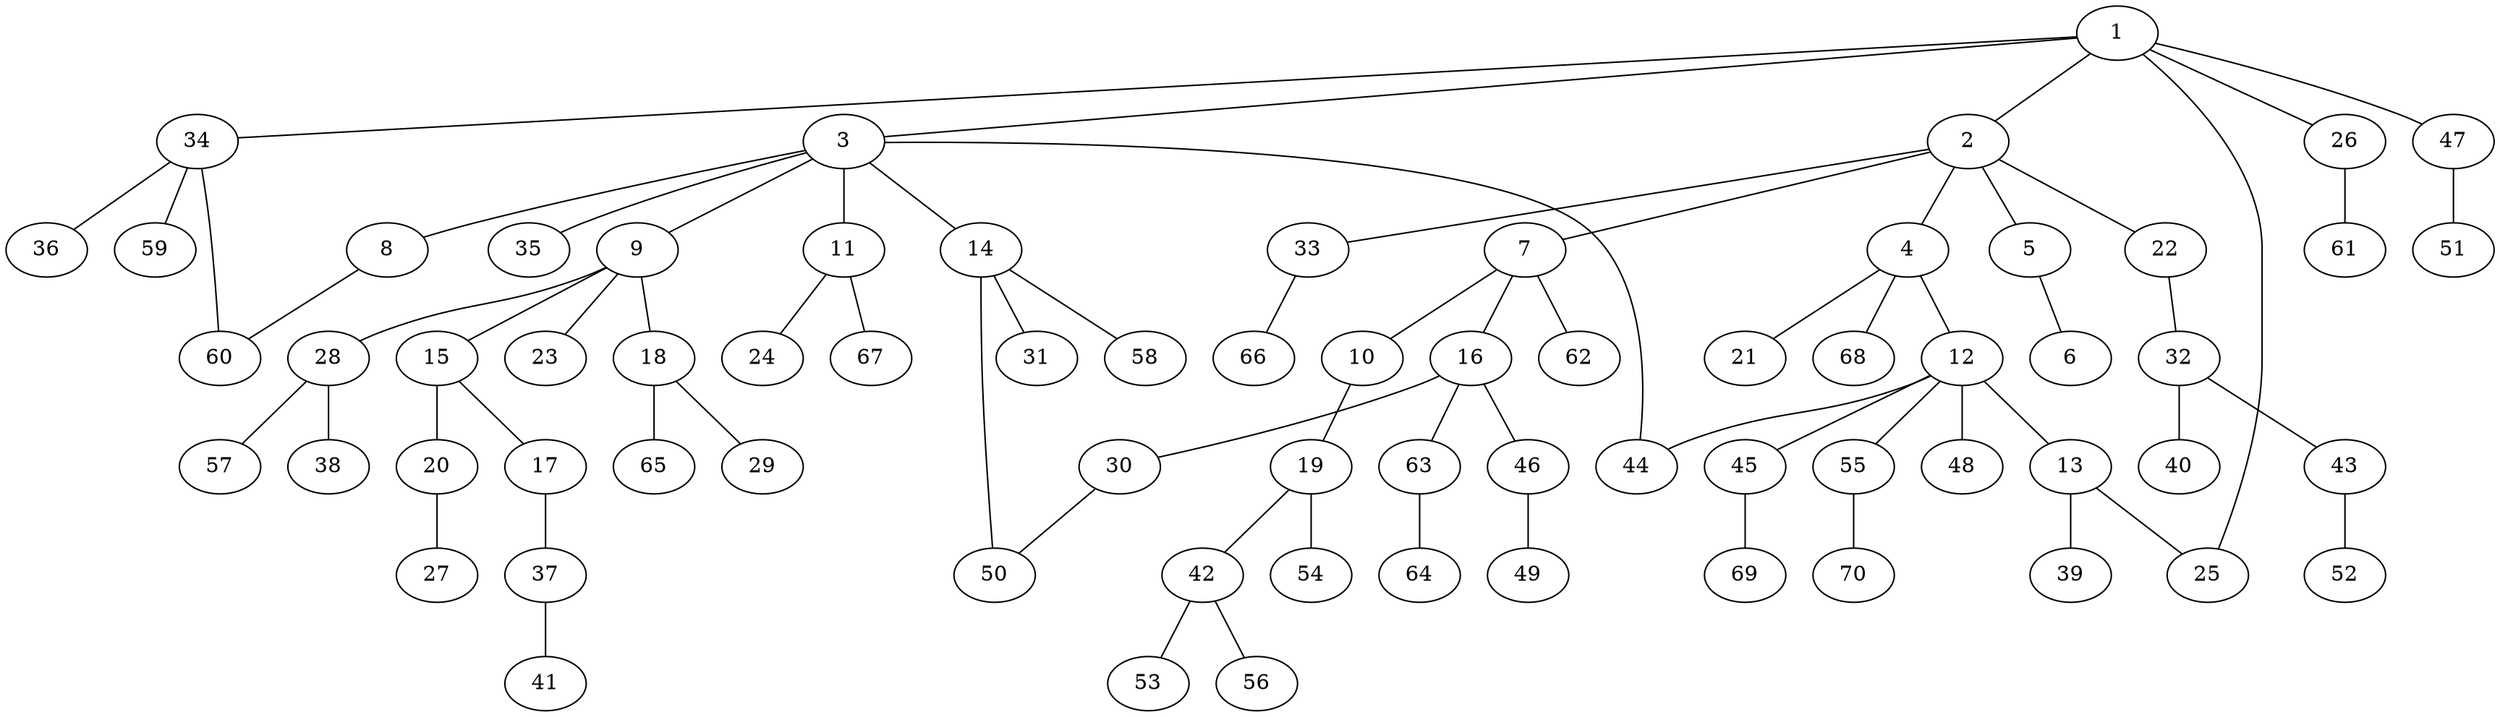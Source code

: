graph graphname {1--2
1--3
1--25
1--26
1--34
1--47
2--4
2--5
2--7
2--22
2--33
3--8
3--9
3--11
3--14
3--35
3--44
4--12
4--21
4--68
5--6
7--10
7--16
7--62
8--60
9--15
9--18
9--23
9--28
10--19
11--24
11--67
12--13
12--44
12--45
12--48
12--55
13--25
13--39
14--31
14--50
14--58
15--17
15--20
16--30
16--46
16--63
17--37
18--29
18--65
19--42
19--54
20--27
22--32
26--61
28--38
28--57
30--50
32--40
32--43
33--66
34--36
34--59
34--60
37--41
42--53
42--56
43--52
45--69
46--49
47--51
55--70
63--64
}